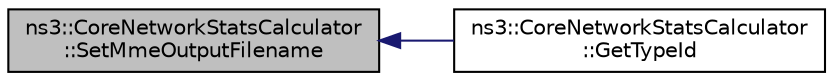 digraph "ns3::CoreNetworkStatsCalculator::SetMmeOutputFilename"
{
  edge [fontname="Helvetica",fontsize="10",labelfontname="Helvetica",labelfontsize="10"];
  node [fontname="Helvetica",fontsize="10",shape=record];
  rankdir="LR";
  Node1 [label="ns3::CoreNetworkStatsCalculator\l::SetMmeOutputFilename",height=0.2,width=0.4,color="black", fillcolor="grey75", style="filled", fontcolor="black"];
  Node1 -> Node2 [dir="back",color="midnightblue",fontsize="10",style="solid"];
  Node2 [label="ns3::CoreNetworkStatsCalculator\l::GetTypeId",height=0.2,width=0.4,color="black", fillcolor="white", style="filled",URL="$da/d47/classns3_1_1CoreNetworkStatsCalculator.html#a9022f35379b1a9ea564c9d79b0044f07"];
}
